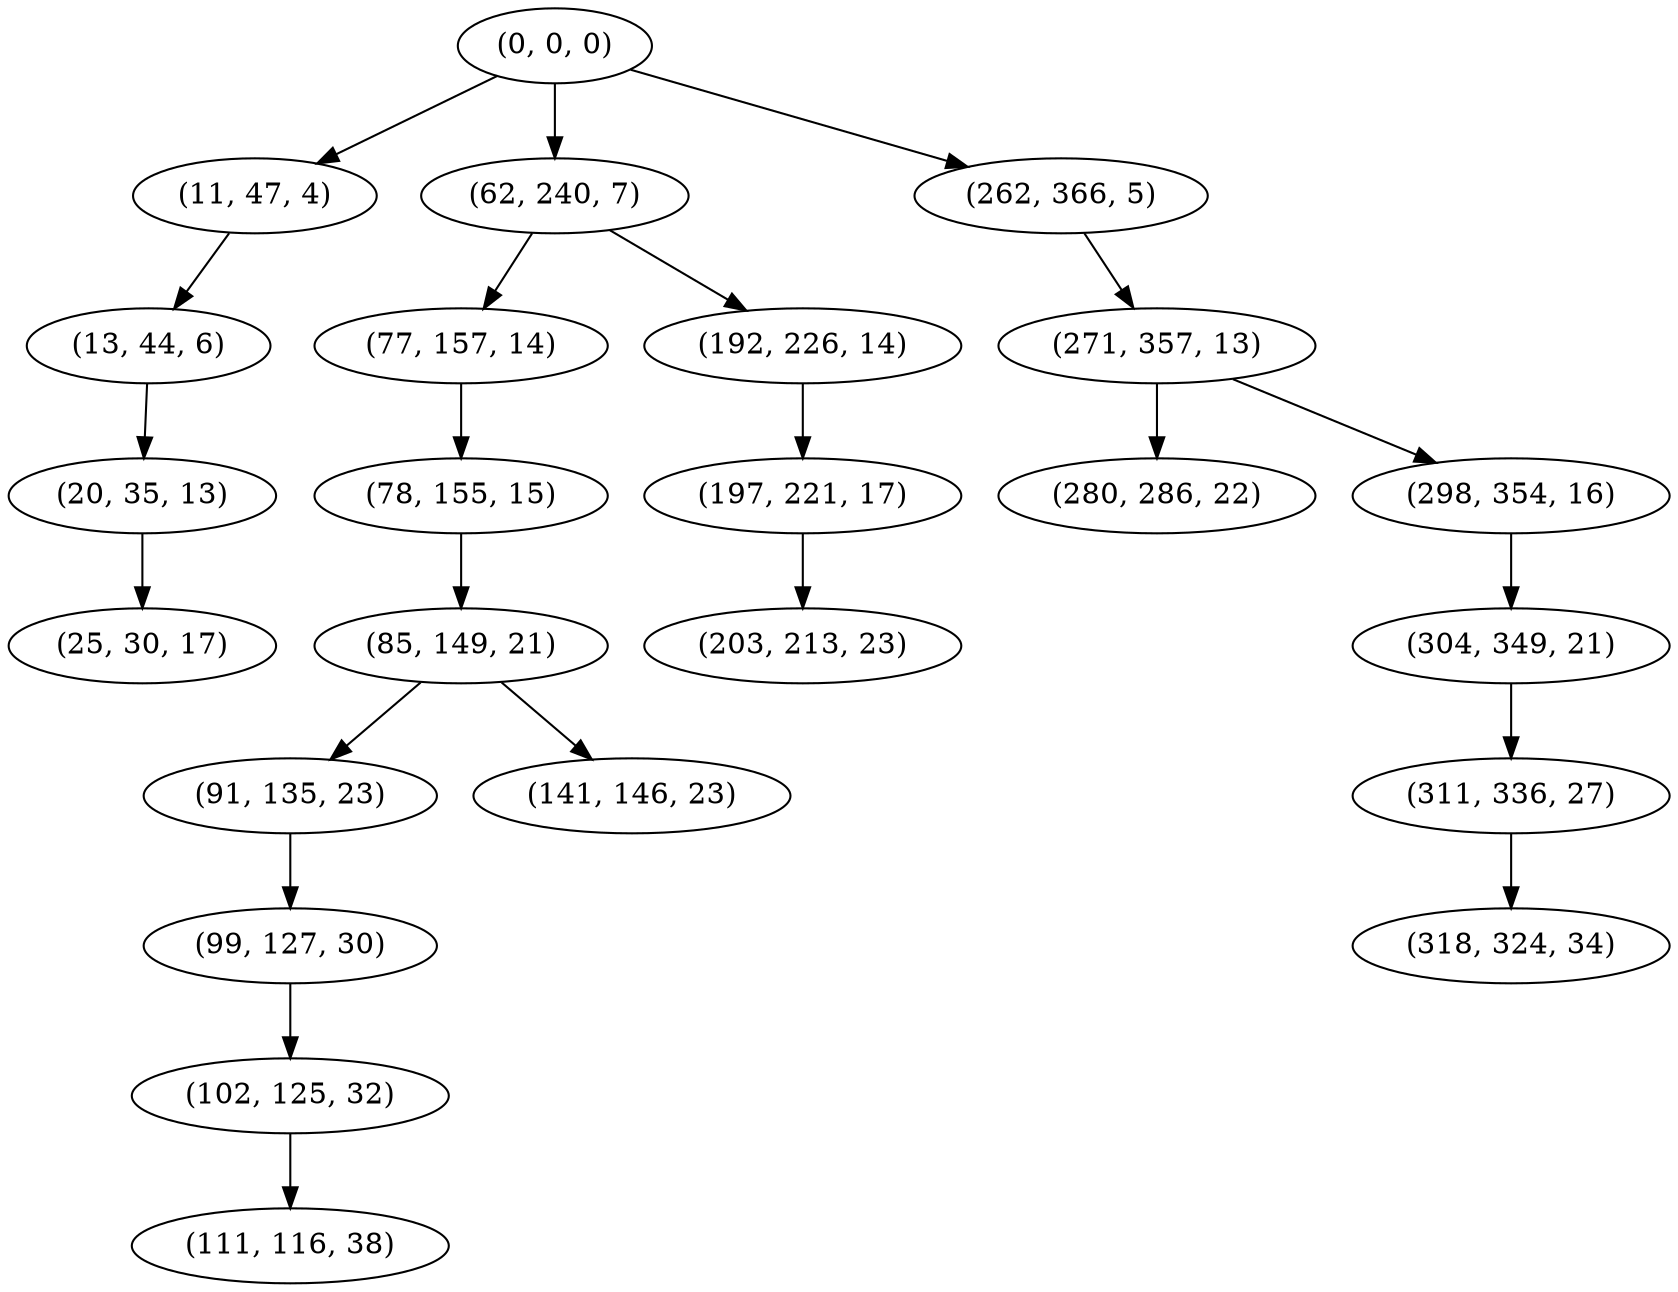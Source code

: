 digraph tree {
    "(0, 0, 0)";
    "(11, 47, 4)";
    "(13, 44, 6)";
    "(20, 35, 13)";
    "(25, 30, 17)";
    "(62, 240, 7)";
    "(77, 157, 14)";
    "(78, 155, 15)";
    "(85, 149, 21)";
    "(91, 135, 23)";
    "(99, 127, 30)";
    "(102, 125, 32)";
    "(111, 116, 38)";
    "(141, 146, 23)";
    "(192, 226, 14)";
    "(197, 221, 17)";
    "(203, 213, 23)";
    "(262, 366, 5)";
    "(271, 357, 13)";
    "(280, 286, 22)";
    "(298, 354, 16)";
    "(304, 349, 21)";
    "(311, 336, 27)";
    "(318, 324, 34)";
    "(0, 0, 0)" -> "(11, 47, 4)";
    "(0, 0, 0)" -> "(62, 240, 7)";
    "(0, 0, 0)" -> "(262, 366, 5)";
    "(11, 47, 4)" -> "(13, 44, 6)";
    "(13, 44, 6)" -> "(20, 35, 13)";
    "(20, 35, 13)" -> "(25, 30, 17)";
    "(62, 240, 7)" -> "(77, 157, 14)";
    "(62, 240, 7)" -> "(192, 226, 14)";
    "(77, 157, 14)" -> "(78, 155, 15)";
    "(78, 155, 15)" -> "(85, 149, 21)";
    "(85, 149, 21)" -> "(91, 135, 23)";
    "(85, 149, 21)" -> "(141, 146, 23)";
    "(91, 135, 23)" -> "(99, 127, 30)";
    "(99, 127, 30)" -> "(102, 125, 32)";
    "(102, 125, 32)" -> "(111, 116, 38)";
    "(192, 226, 14)" -> "(197, 221, 17)";
    "(197, 221, 17)" -> "(203, 213, 23)";
    "(262, 366, 5)" -> "(271, 357, 13)";
    "(271, 357, 13)" -> "(280, 286, 22)";
    "(271, 357, 13)" -> "(298, 354, 16)";
    "(298, 354, 16)" -> "(304, 349, 21)";
    "(304, 349, 21)" -> "(311, 336, 27)";
    "(311, 336, 27)" -> "(318, 324, 34)";
}
